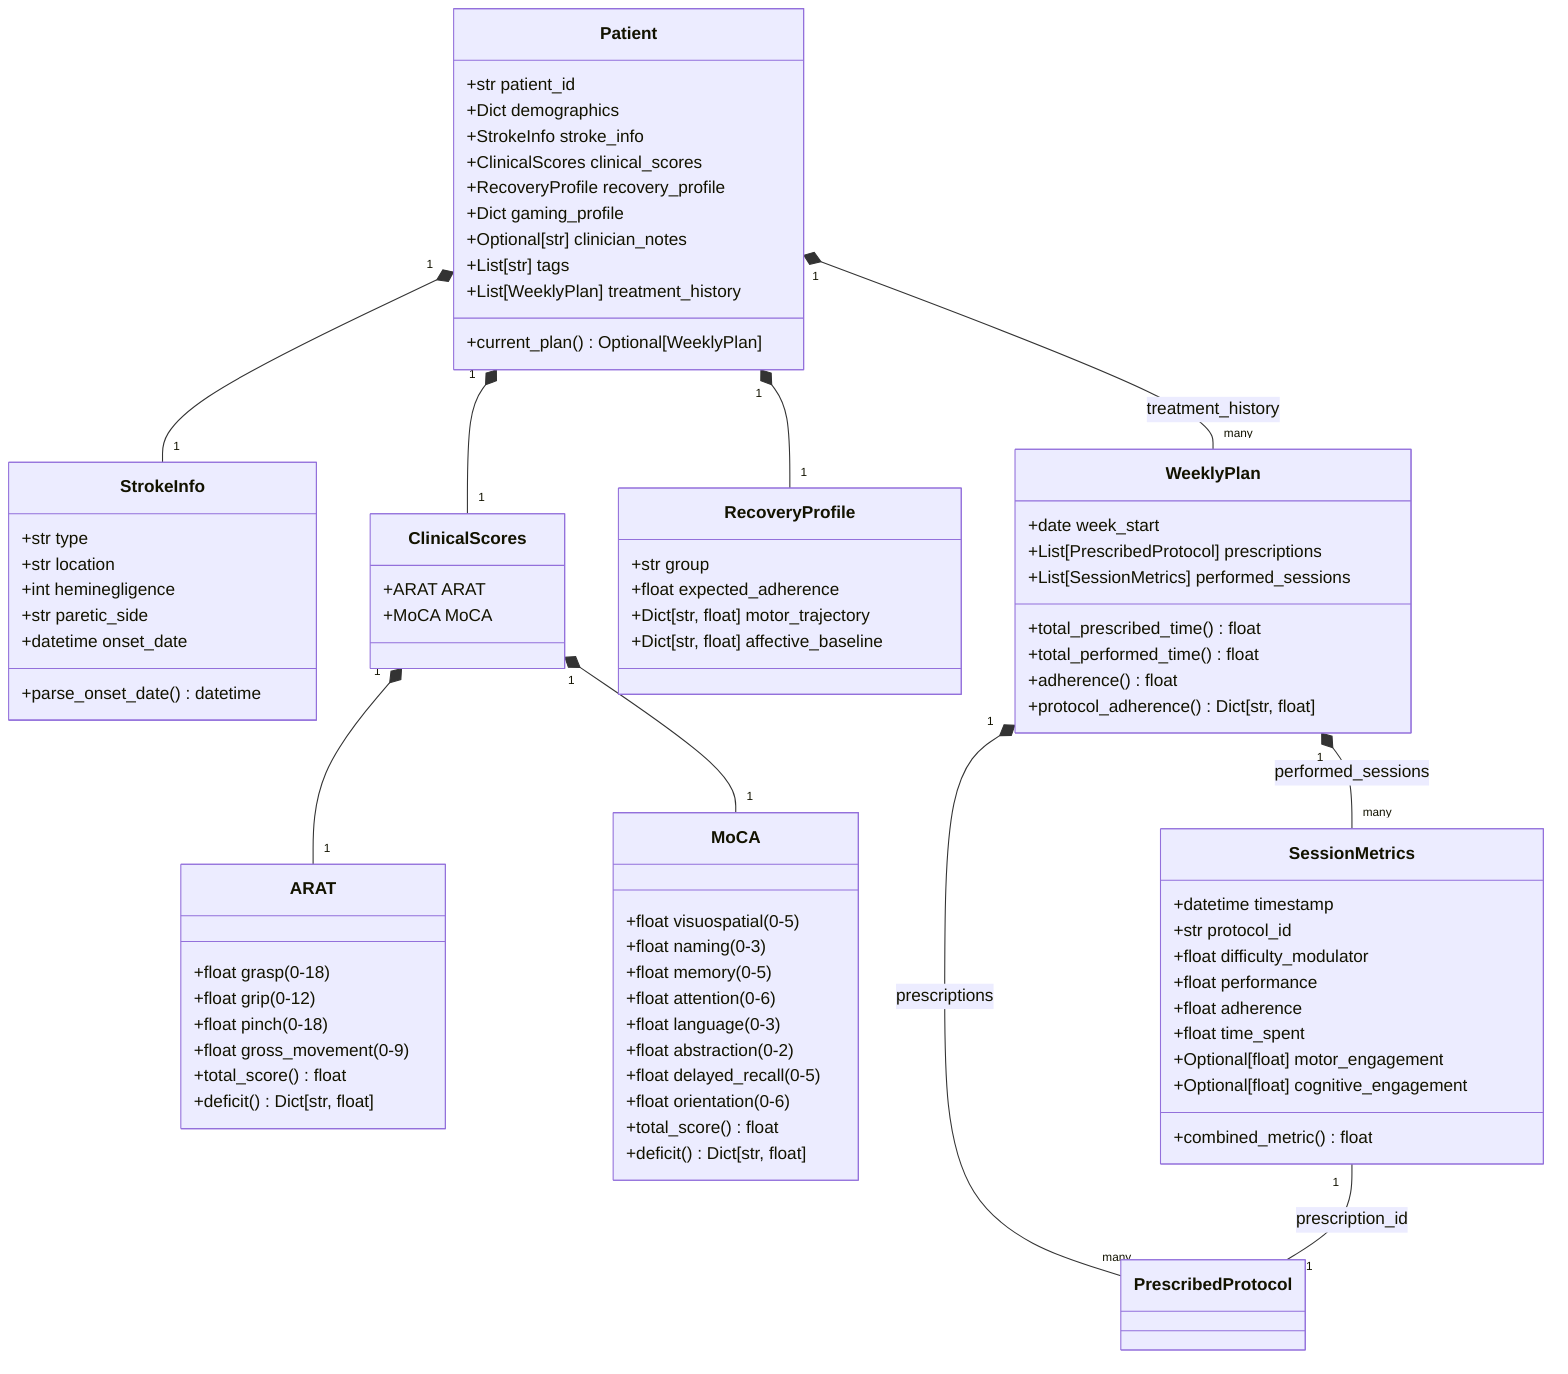 classDiagram
    class StrokeInfo {
        +str type
        +str location
        +int heminegligence
        +str paretic_side
        +datetime onset_date
        +parse_onset_date() datetime
    }

    class ARAT {
        +float grasp (0-18)
        +float grip (0-12)
        +float pinch (0-18)
        +float gross_movement (0-9)
        +total_score() float
        +deficit() Dict[str, float]
    }

    class MoCA {
        +float visuospatial (0-5)
        +float naming (0-3)
        +float memory (0-5)
        +float attention (0-6)
        +float language (0-3)
        +float abstraction (0-2)
        +float delayed_recall (0-5)
        +float orientation (0-6)
        +total_score() float
        +deficit() Dict[str, float]
    }

    class ClinicalScores {
        +ARAT ARAT
        +MoCA MoCA
    }

    class RecoveryProfile {
        +str group
        +float expected_adherence
        +Dict[str, float] motor_trajectory
        +Dict[str, float] affective_baseline
    }

    class WeeklyPlan {
        +date week_start
        +List[PrescribedProtocol] prescriptions
        +List[SessionMetrics] performed_sessions
        +total_prescribed_time() float
        +total_performed_time() float
        +adherence() float
        +protocol_adherence() Dict[str, float]
    }

    class SessionMetrics {
        +datetime timestamp
        +str protocol_id
        +float difficulty_modulator
        +float performance
        +float adherence
        +float time_spent
        +Optional[float] motor_engagement
        +Optional[float] cognitive_engagement
        +combined_metric() float
    }

    class Patient {
        +str patient_id
        +Dict demographics
        +StrokeInfo stroke_info
        +ClinicalScores clinical_scores
        +RecoveryProfile recovery_profile
        +Dict gaming_profile
        +Optional[str] clinician_notes
        +List[str] tags
        +List[WeeklyPlan] treatment_history
        +current_plan() Optional[WeeklyPlan]
    }

    Patient "1" *-- "1" StrokeInfo
    Patient "1" *-- "1" ClinicalScores
    Patient "1" *-- "1" RecoveryProfile
    Patient "1" *-- "many" WeeklyPlan : treatment_history

    ClinicalScores "1" *-- "1" ARAT
    ClinicalScores "1" *-- "1" MoCA

    WeeklyPlan "1" *-- "many" PrescribedProtocol : prescriptions
    WeeklyPlan "1" *-- "many" SessionMetrics : performed_sessions

    SessionMetrics "1" -- "1" PrescribedProtocol : prescription_id